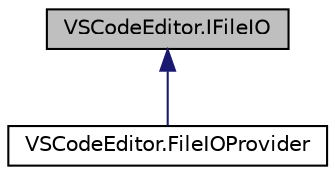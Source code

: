 digraph "VSCodeEditor.IFileIO"
{
 // LATEX_PDF_SIZE
  edge [fontname="Helvetica",fontsize="10",labelfontname="Helvetica",labelfontsize="10"];
  node [fontname="Helvetica",fontsize="10",shape=record];
  Node1 [label="VSCodeEditor.IFileIO",height=0.2,width=0.4,color="black", fillcolor="grey75", style="filled", fontcolor="black",tooltip=" "];
  Node1 -> Node2 [dir="back",color="midnightblue",fontsize="10",style="solid",fontname="Helvetica"];
  Node2 [label="VSCodeEditor.FileIOProvider",height=0.2,width=0.4,color="black", fillcolor="white", style="filled",URL="$class_v_s_code_editor_1_1_file_i_o_provider.html",tooltip=" "];
}
